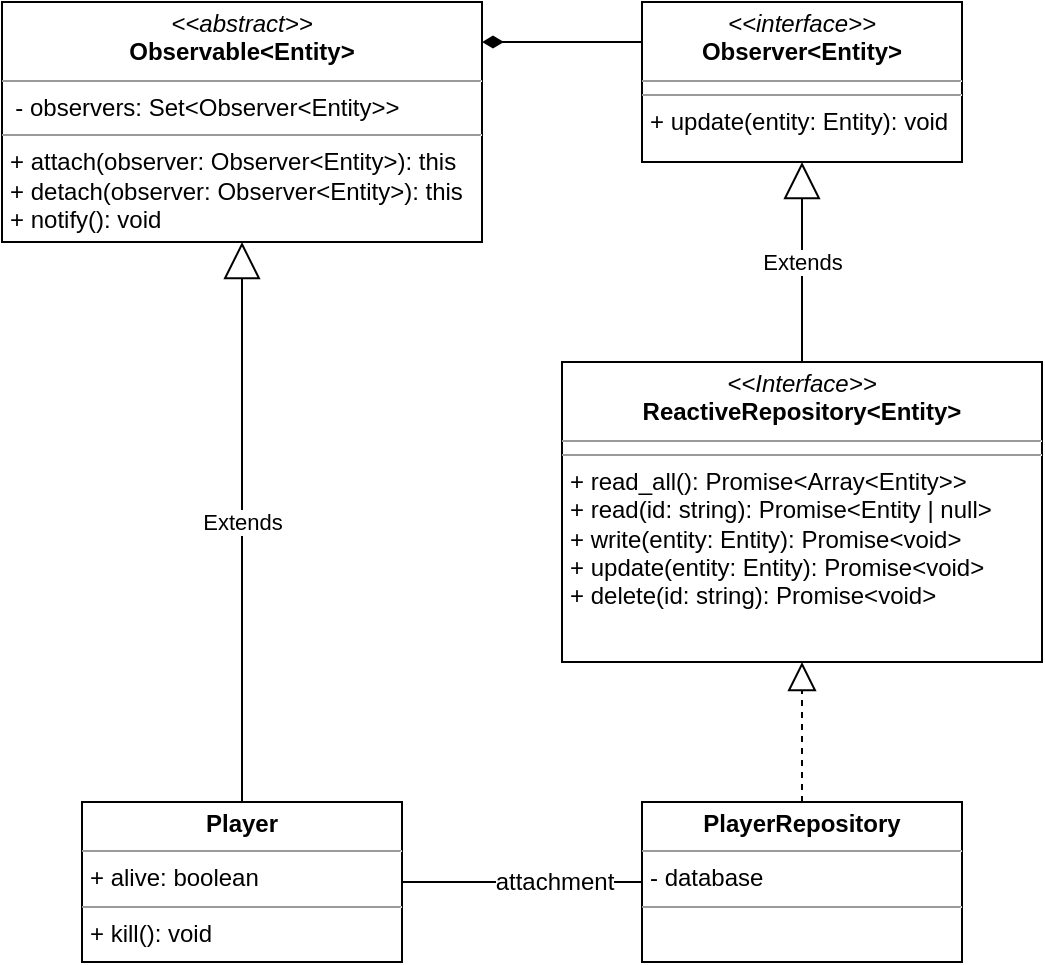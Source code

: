 <mxfile version="16.4.5" type="github">
  <diagram id="yhS8XhCnnLIG0FYTGW0U" name="Page-1">
    <mxGraphModel dx="1422" dy="780" grid="1" gridSize="10" guides="1" tooltips="1" connect="1" arrows="1" fold="1" page="1" pageScale="1" pageWidth="827" pageHeight="1169" math="0" shadow="0">
      <root>
        <mxCell id="0" />
        <mxCell id="1" parent="0" />
        <mxCell id="3J9ids_sqUM_cZv0R3LF-5" value="&lt;p style=&quot;margin: 0px ; margin-top: 4px ; text-align: center&quot;&gt;&lt;i&gt;&amp;lt;&amp;lt;abstract&amp;gt;&amp;gt;&lt;/i&gt;&lt;b&gt;&lt;br&gt;Observable&amp;lt;Entity&amp;gt;&lt;/b&gt;&lt;/p&gt;&lt;hr size=&quot;1&quot;&gt;&amp;nbsp; - observers: Set&amp;lt;Observer&amp;lt;Entity&amp;gt;&amp;gt;&lt;br&gt;&lt;hr size=&quot;1&quot;&gt;&lt;p style=&quot;margin: 0px ; margin-left: 4px&quot;&gt;+ attach(observer: Observer&amp;lt;Entity&amp;gt;): this&lt;/p&gt;&lt;p style=&quot;margin: 0px ; margin-left: 4px&quot;&gt;+ detach(observer: Observer&amp;lt;Entity&amp;gt;): this&lt;/p&gt;&lt;p style=&quot;margin: 0px ; margin-left: 4px&quot;&gt;+ notify(): void&lt;br&gt;&lt;/p&gt;&lt;div&gt;&lt;br&gt;&lt;/div&gt;&lt;div&gt;&lt;br&gt;&lt;/div&gt;" style="verticalAlign=top;align=left;overflow=fill;fontSize=12;fontFamily=Helvetica;html=1;" vertex="1" parent="1">
          <mxGeometry x="120" y="240" width="240" height="120" as="geometry" />
        </mxCell>
        <mxCell id="3J9ids_sqUM_cZv0R3LF-6" value="&lt;p style=&quot;margin: 0px ; margin-top: 4px ; text-align: center&quot;&gt;&lt;i&gt;&amp;lt;&amp;lt;interface&amp;gt;&amp;gt;&lt;/i&gt;&lt;br&gt;&lt;b&gt;Observer&amp;lt;Entity&amp;gt;&lt;/b&gt;&lt;br&gt;&lt;/p&gt;&lt;hr size=&quot;1&quot;&gt;&lt;hr size=&quot;1&quot;&gt;&lt;p style=&quot;margin: 0px ; margin-left: 4px&quot;&gt;+ update(entity: Entity): void&lt;/p&gt;" style="verticalAlign=top;align=left;overflow=fill;fontSize=12;fontFamily=Helvetica;html=1;" vertex="1" parent="1">
          <mxGeometry x="440" y="240" width="160" height="80" as="geometry" />
        </mxCell>
        <mxCell id="3J9ids_sqUM_cZv0R3LF-7" value="" style="endArrow=none;startArrow=diamondThin;endFill=0;startFill=1;html=1;verticalAlign=bottom;labelBackgroundColor=none;strokeWidth=1;startSize=8;endSize=8;rounded=0;" edge="1" parent="1">
          <mxGeometry width="160" relative="1" as="geometry">
            <mxPoint x="360" y="260" as="sourcePoint" />
            <mxPoint x="440" y="260" as="targetPoint" />
          </mxGeometry>
        </mxCell>
        <mxCell id="3J9ids_sqUM_cZv0R3LF-12" value="&lt;p style=&quot;margin: 0px ; margin-top: 4px ; text-align: center&quot;&gt;&lt;b&gt;Player&lt;/b&gt;&lt;/p&gt;&lt;hr size=&quot;1&quot;&gt;&lt;p style=&quot;margin: 0px ; margin-left: 4px&quot;&gt;+ alive: boolean&lt;br&gt;&lt;/p&gt;&lt;hr size=&quot;1&quot;&gt;&lt;p style=&quot;margin: 0px ; margin-left: 4px&quot;&gt;+ kill(): void&lt;/p&gt;" style="verticalAlign=top;align=left;overflow=fill;fontSize=12;fontFamily=Helvetica;html=1;" vertex="1" parent="1">
          <mxGeometry x="160" y="640" width="160" height="80" as="geometry" />
        </mxCell>
        <mxCell id="3J9ids_sqUM_cZv0R3LF-13" value="Extends" style="endArrow=block;endSize=16;endFill=0;html=1;rounded=0;entryX=0.5;entryY=1;entryDx=0;entryDy=0;exitX=0.5;exitY=0;exitDx=0;exitDy=0;" edge="1" parent="1" source="3J9ids_sqUM_cZv0R3LF-12" target="3J9ids_sqUM_cZv0R3LF-5">
          <mxGeometry width="160" relative="1" as="geometry">
            <mxPoint x="220" y="720" as="sourcePoint" />
            <mxPoint x="380" y="720" as="targetPoint" />
          </mxGeometry>
        </mxCell>
        <mxCell id="3J9ids_sqUM_cZv0R3LF-15" value="" style="endArrow=block;dashed=1;endFill=0;endSize=12;html=1;rounded=0;exitX=0.5;exitY=0;exitDx=0;exitDy=0;entryX=0.5;entryY=1;entryDx=0;entryDy=0;" edge="1" parent="1" target="3J9ids_sqUM_cZv0R3LF-20">
          <mxGeometry width="160" relative="1" as="geometry">
            <mxPoint x="520" y="640" as="sourcePoint" />
            <mxPoint x="590" y="560" as="targetPoint" />
          </mxGeometry>
        </mxCell>
        <mxCell id="3J9ids_sqUM_cZv0R3LF-19" value="Extends" style="endArrow=block;endSize=16;endFill=0;html=1;rounded=0;entryX=0.5;entryY=1;entryDx=0;entryDy=0;exitX=0.5;exitY=0;exitDx=0;exitDy=0;" edge="1" parent="1" source="3J9ids_sqUM_cZv0R3LF-20" target="3J9ids_sqUM_cZv0R3LF-6">
          <mxGeometry width="160" relative="1" as="geometry">
            <mxPoint x="590" y="480" as="sourcePoint" />
            <mxPoint x="250" y="370" as="targetPoint" />
          </mxGeometry>
        </mxCell>
        <mxCell id="3J9ids_sqUM_cZv0R3LF-20" value="&lt;p style=&quot;margin: 0px ; margin-top: 4px ; text-align: center&quot;&gt;&lt;i&gt;&amp;lt;&amp;lt;Interface&amp;gt;&amp;gt;&lt;/i&gt;&lt;br&gt;&lt;b&gt;ReactiveRepository&amp;lt;Entity&amp;gt;&lt;/b&gt;&lt;br&gt;&lt;/p&gt;&lt;hr size=&quot;1&quot;&gt;&lt;hr size=&quot;1&quot;&gt;&lt;p style=&quot;margin: 0px ; margin-left: 4px&quot;&gt;+ read_all(): Promise&amp;lt;Array&amp;lt;Entity&amp;gt;&amp;gt;&lt;br&gt;+ read(id: string): Promise&amp;lt;Entity | null&amp;gt;&lt;/p&gt;&lt;p style=&quot;margin: 0px ; margin-left: 4px&quot;&gt;+ write(entity: Entity): Promise&amp;lt;void&amp;gt;&lt;/p&gt;&lt;p style=&quot;margin: 0px ; margin-left: 4px&quot;&gt;+ update(entity: Entity): Promise&amp;lt;void&amp;gt;&lt;/p&gt;&lt;p style=&quot;margin: 0px ; margin-left: 4px&quot;&gt;+ delete(id: string): Promise&amp;lt;void&amp;gt;&lt;/p&gt;" style="verticalAlign=top;align=left;overflow=fill;fontSize=12;fontFamily=Helvetica;html=1;" vertex="1" parent="1">
          <mxGeometry x="400" y="420" width="240" height="150" as="geometry" />
        </mxCell>
        <mxCell id="3J9ids_sqUM_cZv0R3LF-22" style="edgeStyle=orthogonalEdgeStyle;rounded=0;orthogonalLoop=1;jettySize=auto;html=1;exitX=0;exitY=0.5;exitDx=0;exitDy=0;entryX=1;entryY=0.5;entryDx=0;entryDy=0;fontSize=12;endArrow=none;endFill=0;" edge="1" parent="1" source="3J9ids_sqUM_cZv0R3LF-21" target="3J9ids_sqUM_cZv0R3LF-12">
          <mxGeometry relative="1" as="geometry" />
        </mxCell>
        <mxCell id="3J9ids_sqUM_cZv0R3LF-23" value="attachment" style="edgeLabel;html=1;align=center;verticalAlign=middle;resizable=0;points=[];fontSize=12;" vertex="1" connectable="0" parent="3J9ids_sqUM_cZv0R3LF-22">
          <mxGeometry x="-0.267" relative="1" as="geometry">
            <mxPoint as="offset" />
          </mxGeometry>
        </mxCell>
        <mxCell id="3J9ids_sqUM_cZv0R3LF-21" value="&lt;p style=&quot;margin: 0px ; margin-top: 4px ; text-align: center&quot;&gt;&lt;b&gt;PlayerRepository&lt;/b&gt;&lt;br&gt;&lt;/p&gt;&lt;hr size=&quot;1&quot;&gt;&lt;p style=&quot;margin: 0px ; margin-left: 4px&quot;&gt;- database&lt;br&gt;&lt;/p&gt;&lt;hr size=&quot;1&quot;&gt;&lt;p style=&quot;margin: 0px ; margin-left: 4px&quot;&gt;&lt;br&gt;&lt;/p&gt;" style="verticalAlign=top;align=left;overflow=fill;fontSize=12;fontFamily=Helvetica;html=1;" vertex="1" parent="1">
          <mxGeometry x="440" y="640" width="160" height="80" as="geometry" />
        </mxCell>
      </root>
    </mxGraphModel>
  </diagram>
</mxfile>
